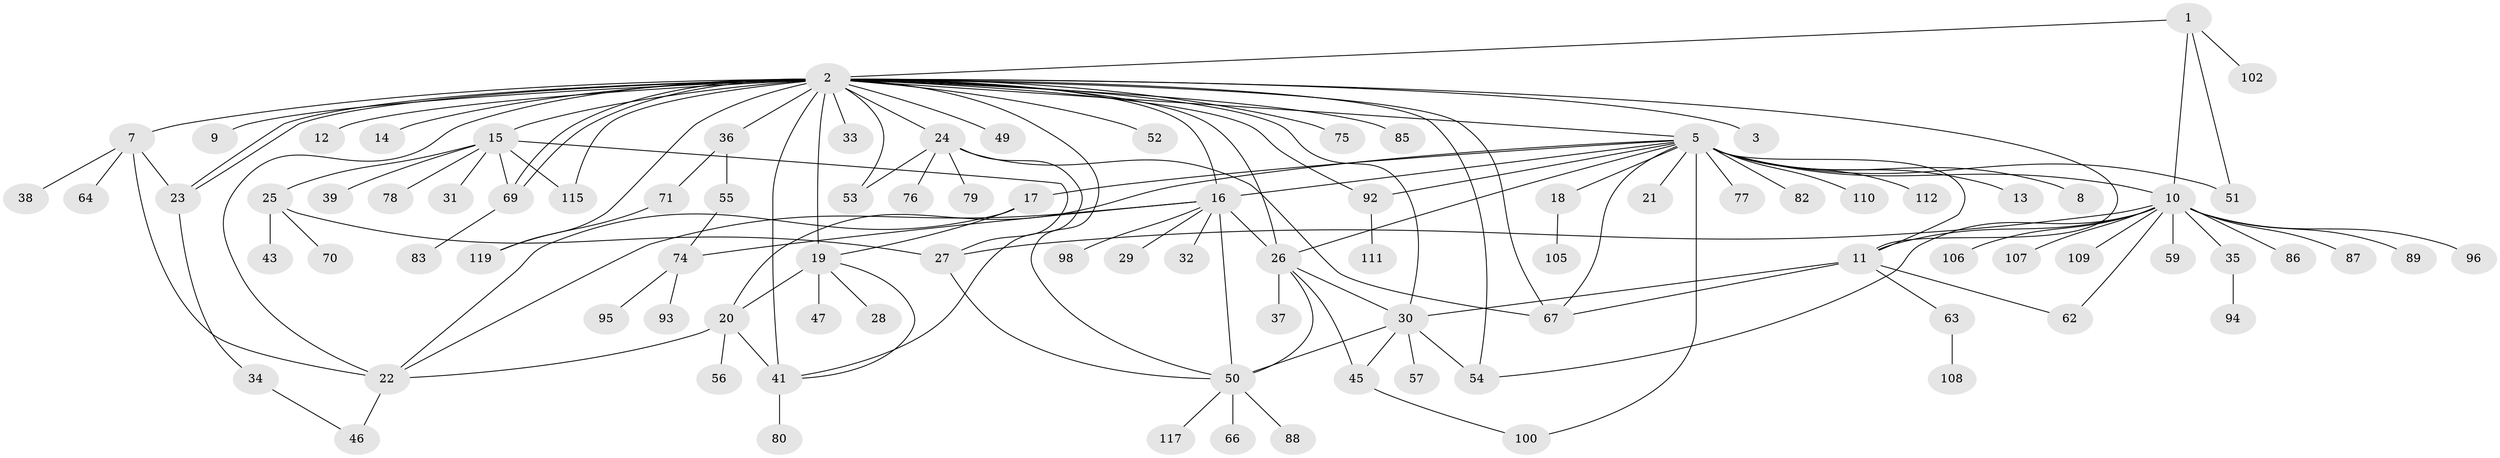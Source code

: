 // Generated by graph-tools (version 1.1) at 2025/23/03/03/25 07:23:50]
// undirected, 93 vertices, 134 edges
graph export_dot {
graph [start="1"]
  node [color=gray90,style=filled];
  1;
  2 [super="+6"];
  3 [super="+4"];
  5 [super="+44"];
  7;
  8;
  9 [super="+40"];
  10 [super="+68"];
  11 [super="+60"];
  12;
  13;
  14;
  15 [super="+116"];
  16 [super="+101"];
  17;
  18 [super="+113"];
  19 [super="+65"];
  20 [super="+120"];
  21;
  22 [super="+97"];
  23;
  24 [super="+99"];
  25 [super="+73"];
  26 [super="+48"];
  27 [super="+118"];
  28;
  29;
  30 [super="+104"];
  31;
  32 [super="+103"];
  33;
  34 [super="+42"];
  35 [super="+61"];
  36;
  37;
  38;
  39;
  41 [super="+114"];
  43;
  45 [super="+90"];
  46 [super="+72"];
  47;
  49;
  50 [super="+84"];
  51 [super="+81"];
  52;
  53;
  54 [super="+58"];
  55;
  56;
  57;
  59;
  62;
  63;
  64;
  66;
  67;
  69;
  70;
  71;
  74;
  75;
  76;
  77;
  78;
  79;
  80;
  82;
  83;
  85 [super="+91"];
  86;
  87;
  88;
  89;
  92;
  93;
  94;
  95;
  96;
  98;
  100;
  102;
  105;
  106;
  107;
  108;
  109;
  110;
  111;
  112;
  115;
  117;
  119;
  1 -- 2;
  1 -- 10;
  1 -- 51;
  1 -- 102;
  2 -- 3;
  2 -- 5;
  2 -- 7;
  2 -- 9;
  2 -- 11;
  2 -- 12;
  2 -- 14;
  2 -- 15 [weight=2];
  2 -- 16;
  2 -- 19 [weight=2];
  2 -- 22;
  2 -- 23;
  2 -- 23;
  2 -- 24;
  2 -- 30;
  2 -- 33;
  2 -- 36;
  2 -- 41 [weight=2];
  2 -- 49;
  2 -- 50;
  2 -- 52;
  2 -- 53;
  2 -- 54;
  2 -- 67;
  2 -- 69;
  2 -- 69;
  2 -- 75;
  2 -- 85;
  2 -- 92;
  2 -- 115;
  2 -- 119;
  2 -- 26;
  5 -- 8;
  5 -- 10 [weight=2];
  5 -- 11;
  5 -- 13;
  5 -- 16;
  5 -- 17;
  5 -- 18;
  5 -- 21;
  5 -- 51;
  5 -- 67;
  5 -- 77;
  5 -- 110;
  5 -- 112;
  5 -- 82;
  5 -- 20;
  5 -- 100;
  5 -- 92;
  5 -- 26;
  7 -- 23;
  7 -- 38;
  7 -- 64;
  7 -- 22;
  10 -- 11;
  10 -- 27;
  10 -- 35;
  10 -- 54;
  10 -- 59;
  10 -- 62;
  10 -- 86;
  10 -- 87;
  10 -- 89;
  10 -- 96;
  10 -- 106;
  10 -- 107;
  10 -- 109;
  11 -- 30;
  11 -- 62;
  11 -- 63;
  11 -- 67;
  15 -- 25;
  15 -- 27;
  15 -- 31;
  15 -- 39;
  15 -- 78;
  15 -- 115;
  15 -- 69;
  16 -- 22;
  16 -- 26;
  16 -- 29;
  16 -- 32;
  16 -- 74;
  16 -- 98;
  16 -- 50;
  17 -- 19;
  17 -- 22;
  18 -- 105;
  19 -- 20;
  19 -- 28;
  19 -- 47;
  19 -- 41;
  20 -- 56;
  20 -- 41;
  20 -- 22;
  22 -- 46;
  23 -- 34;
  24 -- 53;
  24 -- 67;
  24 -- 76;
  24 -- 79;
  24 -- 41;
  25 -- 27;
  25 -- 43;
  25 -- 70;
  26 -- 37;
  26 -- 45;
  26 -- 50;
  26 -- 30;
  27 -- 50;
  30 -- 45;
  30 -- 54;
  30 -- 57;
  30 -- 50;
  34 -- 46;
  35 -- 94;
  36 -- 55;
  36 -- 71;
  41 -- 80;
  45 -- 100;
  50 -- 66;
  50 -- 117;
  50 -- 88;
  55 -- 74;
  63 -- 108;
  69 -- 83;
  71 -- 119;
  74 -- 93;
  74 -- 95;
  92 -- 111;
}
